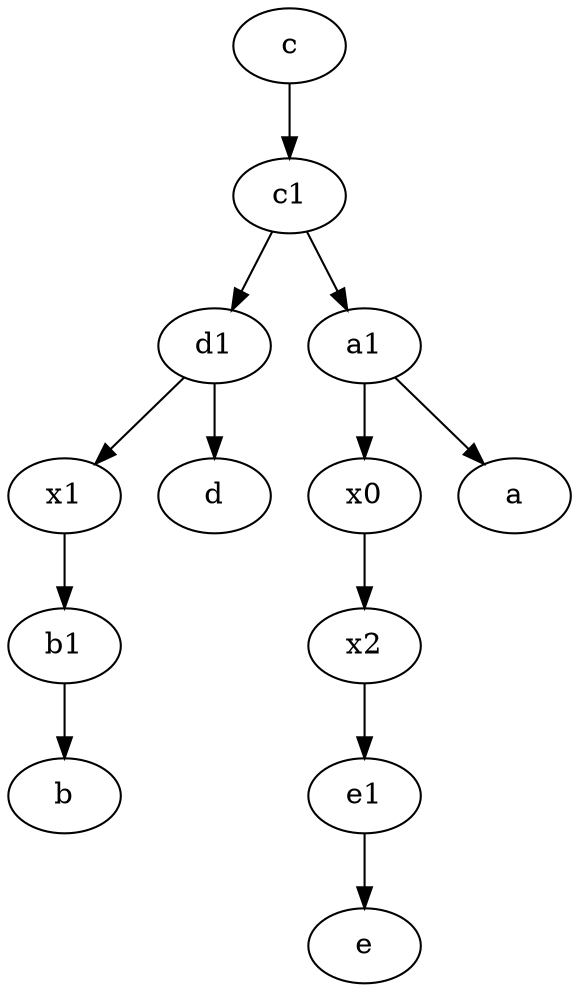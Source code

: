 digraph  {
	d1 [pos="25,30!"];
	c1 [pos="30,15!"];
	e1 [pos="25,45!"];
	b1 [pos="45,20!"];
	c [pos="20,10!"];
	x2;
	a1 [pos="40,15!"];
	x1;
	x0;
	d1 -> d;
	c1 -> d1;
	c1 -> a1;
	a1 -> x0;
	x2 -> e1;
	c -> c1;
	x0 -> x2;
	a1 -> a;
	b1 -> b;
	e1 -> e;
	x1 -> b1;
	d1 -> x1;

	}